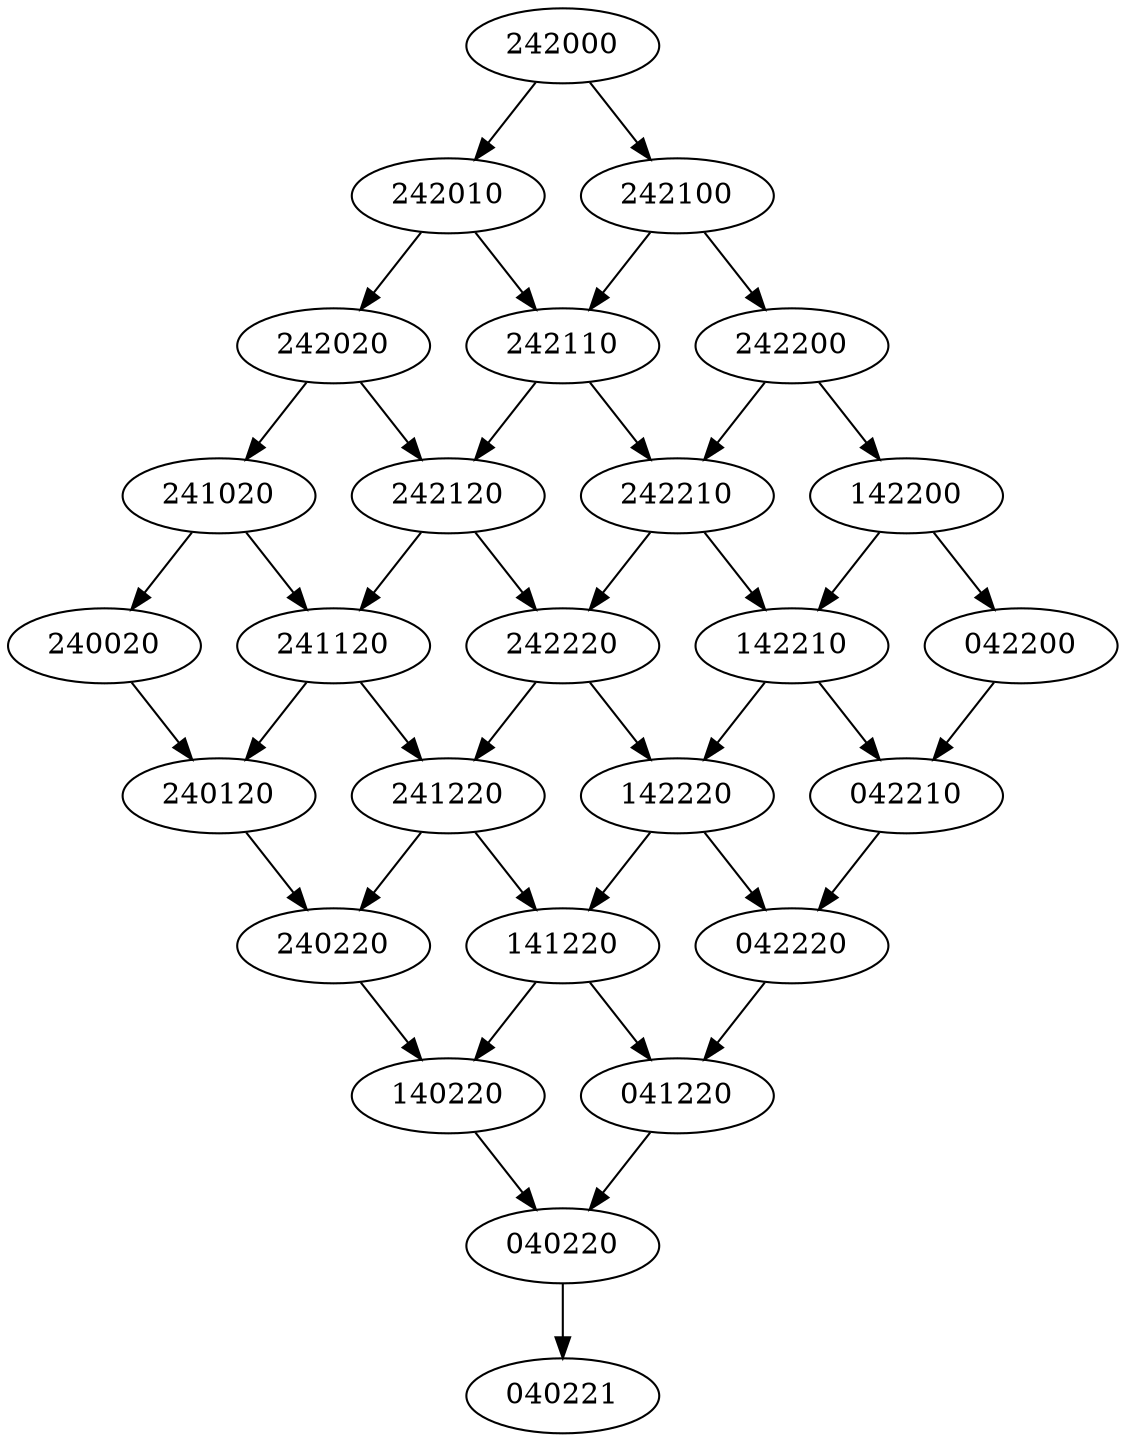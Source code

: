 digraph G{

{node_1 [label="040220"];
node_2 [label="041220"];
node_3 [label="042200"];
node_4 [label="042210"];
node_5 [label="042220"];
node_6 [label="140220"];
node_7 [label="141220"];
node_8 [label="142200"];
node_9 [label="142210"];
node_10 [label="142220"];
node_11 [label="240020"];
node_12 [label="240120"];
node_13 [label="240220"];
node_14 [label="241020"];
node_15 [label="241120"];
node_16 [label="241220"];
node_17 [label="242000"];
node_18 [label="242010"];
node_19 [label="242020"];
node_20 [label="242100"];
node_21 [label="242110"];
node_22 [label="242120"];
node_23 [label="242200"];
node_24 [label="242210"];
node_25 [label="242220"];
node_26 [label="040221"];
}
node_1->node_26[penwidth=1]
###node_1->node_26[penwidth=1]
node_2->node_1[penwidth=1]
node_3->node_4[penwidth=1]

node_4->node_5[penwidth=1]
#node_4->node_2[penwidth=1]

node_5->node_2[penwidth=1]
node_6->node_1[penwidth=1]
node_7->node_2[penwidth=1]
node_7->node_6[penwidth=1]
node_8->node_3[penwidth=1]
node_8->node_9[penwidth=1]

node_9->node_4[penwidth=1]
node_9->node_10[penwidth=1]
#node_9->node_7[penwidth=1]

node_10->node_5[penwidth=1]
node_10->node_7[penwidth=1]
node_11->node_12[penwidth=1]

node_12->node_13[penwidth=1]
#node_12->node_6[penwidth=1]

node_13->node_6[penwidth=1]
node_14->node_15[penwidth=1]
node_14->node_11[penwidth=1]

node_15->node_16[penwidth=1]
#node_15->node_7[penwidth=1]
node_15->node_12[penwidth=1]

node_16->node_7[penwidth=1]
node_16->node_13[penwidth=1]
node_17->node_20[penwidth=1]
node_17->node_18[penwidth=1]

node_18->node_21[penwidth=1]
node_18->node_19[penwidth=1]
#node_18->node_14[penwidth=1]

node_19->node_22[penwidth=1]
node_19->node_14[penwidth=1]

node_20->node_23[penwidth=1]
#node_20->node_8[penwidth=1]
node_20->node_21[penwidth=1]

node_21->node_24[penwidth=1]
#node_21->node_9[penwidth=1]
node_21->node_22[penwidth=1]
#node_21->node_15[penwidth=1]

node_22->node_25[penwidth=1]
#node_22->node_10[penwidth=1]
node_22->node_15[penwidth=1]

node_23->node_8[penwidth=1]
node_23->node_24[penwidth=1]

node_24->node_9[penwidth=1]
node_24->node_25[penwidth=1]
#node_24->node_16[penwidth=1]

node_25->node_10[penwidth=1]
node_25->node_16[penwidth=1]
}
